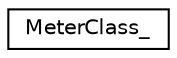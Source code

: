 digraph "Graphical Class Hierarchy"
{
  edge [fontname="Helvetica",fontsize="10",labelfontname="Helvetica",labelfontsize="10"];
  node [fontname="Helvetica",fontsize="10",shape=record];
  rankdir="LR";
  Node0 [label="MeterClass_",height=0.2,width=0.4,color="black", fillcolor="white", style="filled",URL="$structMeterClass__.html"];
}
